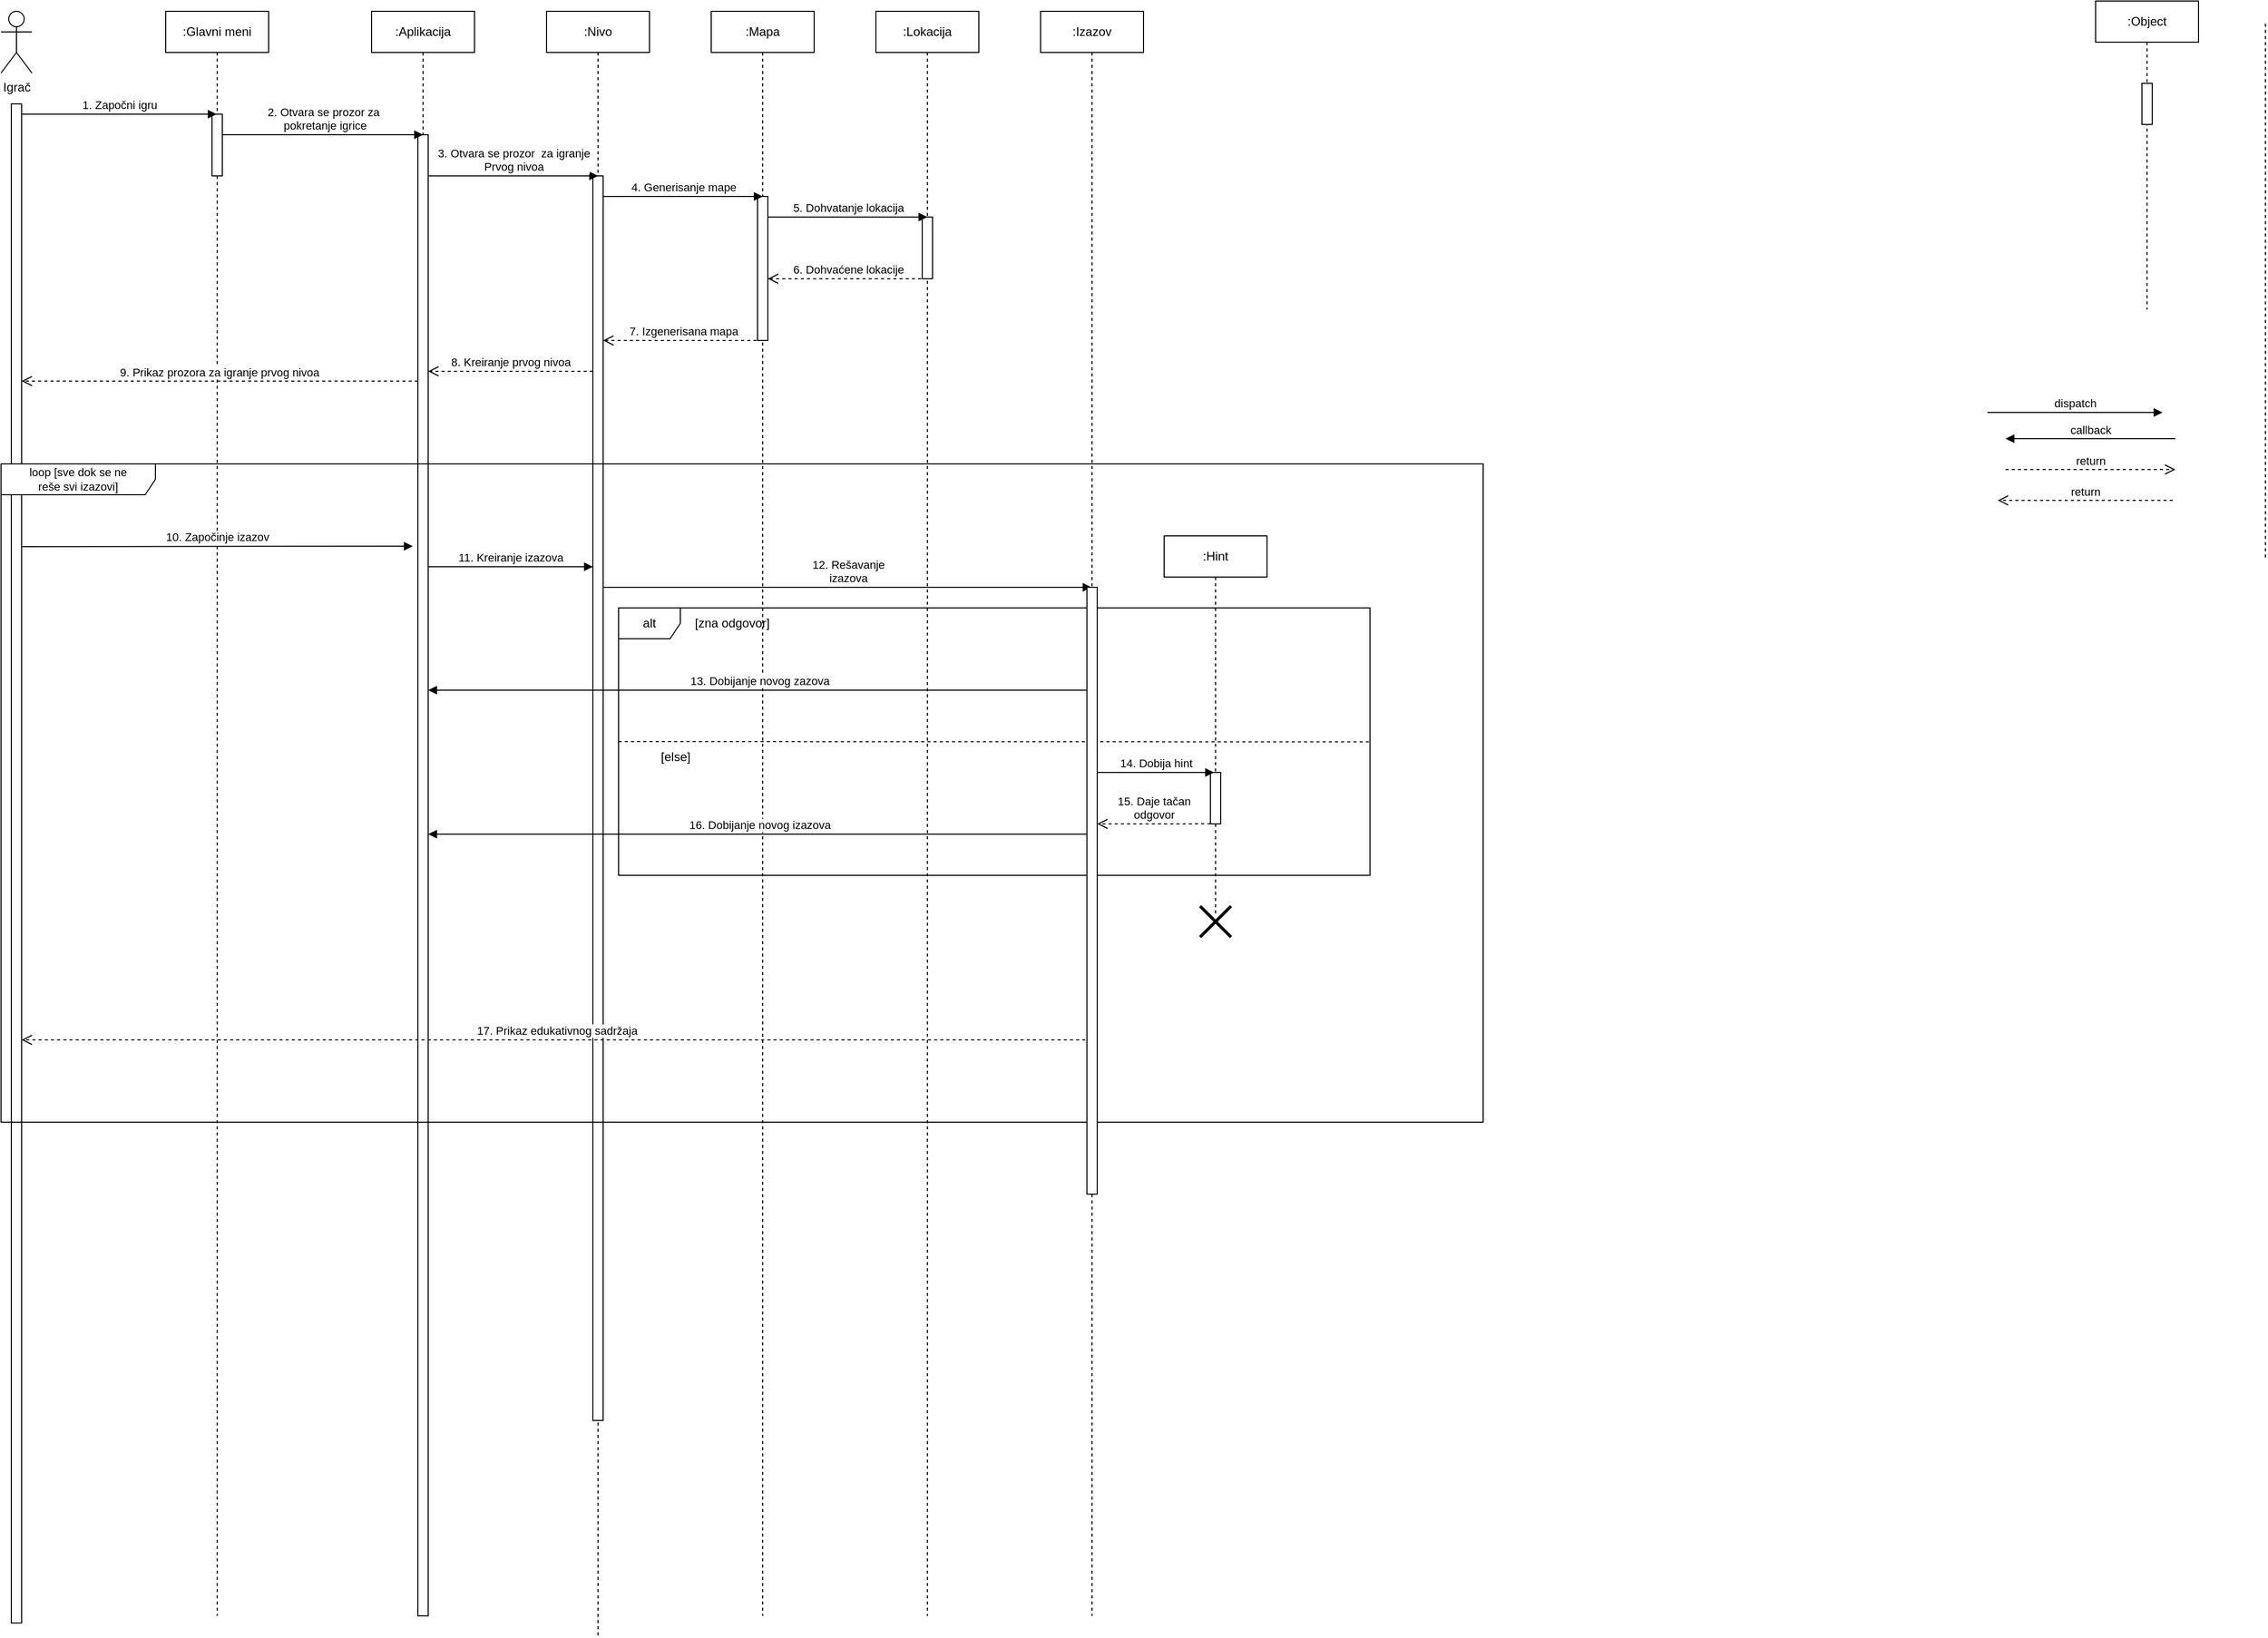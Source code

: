 <mxfile version="22.1.4" type="github">
  <diagram name="Page-1" id="2YBvvXClWsGukQMizWep">
    <mxGraphModel dx="2785" dy="1538" grid="1" gridSize="10" guides="1" tooltips="1" connect="1" arrows="1" fold="1" page="1" pageScale="1" pageWidth="850" pageHeight="1100" math="0" shadow="0">
      <root>
        <mxCell id="0" />
        <mxCell id="1" parent="0" />
        <mxCell id="hXXFAV3YxGBH0Ydvt_z7-1" value=":Object" style="shape=umlLifeline;perimeter=lifelinePerimeter;whiteSpace=wrap;html=1;container=0;dropTarget=0;collapsible=0;recursiveResize=0;outlineConnect=0;portConstraint=eastwest;newEdgeStyle={&quot;edgeStyle&quot;:&quot;elbowEdgeStyle&quot;,&quot;elbow&quot;:&quot;vertical&quot;,&quot;curved&quot;:0,&quot;rounded&quot;:0};" parent="1" vertex="1">
          <mxGeometry x="2075" y="30" width="100" height="300" as="geometry" />
        </mxCell>
        <mxCell id="hXXFAV3YxGBH0Ydvt_z7-2" value="" style="html=1;points=[];perimeter=orthogonalPerimeter;outlineConnect=0;targetShapes=umlLifeline;portConstraint=eastwest;newEdgeStyle={&quot;edgeStyle&quot;:&quot;elbowEdgeStyle&quot;,&quot;elbow&quot;:&quot;vertical&quot;,&quot;curved&quot;:0,&quot;rounded&quot;:0};" parent="hXXFAV3YxGBH0Ydvt_z7-1" vertex="1">
          <mxGeometry x="45" y="80" width="10" height="40" as="geometry" />
        </mxCell>
        <mxCell id="hXXFAV3YxGBH0Ydvt_z7-3" value="dispatch" style="html=1;verticalAlign=bottom;endArrow=block;edgeStyle=elbowEdgeStyle;elbow=vertical;curved=0;rounded=0;" parent="1" edge="1">
          <mxGeometry relative="1" as="geometry">
            <mxPoint x="1970" y="430" as="sourcePoint" />
            <Array as="points">
              <mxPoint x="2055" y="430" />
            </Array>
            <mxPoint x="2140" y="430" as="targetPoint" />
          </mxGeometry>
        </mxCell>
        <mxCell id="hXXFAV3YxGBH0Ydvt_z7-4" value="callback" style="html=1;verticalAlign=bottom;endArrow=block;edgeStyle=elbowEdgeStyle;elbow=vertical;curved=0;rounded=0;" parent="1" edge="1">
          <mxGeometry relative="1" as="geometry">
            <mxPoint x="2152.5" y="455.5" as="sourcePoint" />
            <Array as="points">
              <mxPoint x="2077.5" y="455.5" />
            </Array>
            <mxPoint x="1987.5" y="455.5" as="targetPoint" />
          </mxGeometry>
        </mxCell>
        <mxCell id="hXXFAV3YxGBH0Ydvt_z7-5" value="return" style="html=1;verticalAlign=bottom;endArrow=open;dashed=1;endSize=8;edgeStyle=elbowEdgeStyle;elbow=vertical;curved=0;rounded=0;" parent="1" edge="1">
          <mxGeometry relative="1" as="geometry">
            <mxPoint x="2152.5" y="485.5" as="targetPoint" />
            <Array as="points">
              <mxPoint x="2067.5" y="485.5" />
            </Array>
            <mxPoint x="1987.5" y="485.5" as="sourcePoint" />
          </mxGeometry>
        </mxCell>
        <mxCell id="hXXFAV3YxGBH0Ydvt_z7-6" value="return" style="html=1;verticalAlign=bottom;endArrow=open;dashed=1;endSize=8;edgeStyle=elbowEdgeStyle;elbow=vertical;curved=0;rounded=0;" parent="1" edge="1">
          <mxGeometry relative="1" as="geometry">
            <mxPoint x="1980" y="515.5" as="targetPoint" />
            <Array as="points">
              <mxPoint x="2075" y="515.5" />
            </Array>
            <mxPoint x="2150" y="515.5" as="sourcePoint" />
          </mxGeometry>
        </mxCell>
        <mxCell id="hXXFAV3YxGBH0Ydvt_z7-7" value="Igrač" style="shape=umlActor;verticalLabelPosition=bottom;verticalAlign=top;html=1;" parent="1" vertex="1">
          <mxGeometry x="40" y="40" width="30" height="60" as="geometry" />
        </mxCell>
        <mxCell id="hXXFAV3YxGBH0Ydvt_z7-11" value="" style="endArrow=none;dashed=1;html=1;rounded=0;" parent="1" edge="1">
          <mxGeometry width="50" height="50" relative="1" as="geometry">
            <mxPoint x="2240" y="571" as="sourcePoint" />
            <mxPoint x="2240" y="50" as="targetPoint" />
          </mxGeometry>
        </mxCell>
        <mxCell id="hXXFAV3YxGBH0Ydvt_z7-12" value="" style="rounded=0;whiteSpace=wrap;html=1;rotation=90;" parent="1" vertex="1">
          <mxGeometry x="-683.45" y="863.46" width="1476.93" height="10" as="geometry" />
        </mxCell>
        <mxCell id="hXXFAV3YxGBH0Ydvt_z7-16" value=":Glavni meni" style="shape=umlLifeline;perimeter=lifelinePerimeter;whiteSpace=wrap;html=1;container=0;dropTarget=0;collapsible=0;recursiveResize=0;outlineConnect=0;portConstraint=eastwest;newEdgeStyle={&quot;edgeStyle&quot;:&quot;elbowEdgeStyle&quot;,&quot;elbow&quot;:&quot;vertical&quot;,&quot;curved&quot;:0,&quot;rounded&quot;:0};" parent="1" vertex="1">
          <mxGeometry x="200" y="40" width="100" height="1560" as="geometry" />
        </mxCell>
        <mxCell id="hXXFAV3YxGBH0Ydvt_z7-17" value="" style="html=1;points=[];perimeter=orthogonalPerimeter;outlineConnect=0;targetShapes=umlLifeline;portConstraint=eastwest;newEdgeStyle={&quot;edgeStyle&quot;:&quot;elbowEdgeStyle&quot;,&quot;elbow&quot;:&quot;vertical&quot;,&quot;curved&quot;:0,&quot;rounded&quot;:0};" parent="hXXFAV3YxGBH0Ydvt_z7-16" vertex="1">
          <mxGeometry x="45" y="100" width="10" height="60" as="geometry" />
        </mxCell>
        <mxCell id="hXXFAV3YxGBH0Ydvt_z7-18" value=":Aplikacija" style="shape=umlLifeline;perimeter=lifelinePerimeter;whiteSpace=wrap;html=1;container=0;dropTarget=0;collapsible=0;recursiveResize=0;outlineConnect=0;portConstraint=eastwest;newEdgeStyle={&quot;edgeStyle&quot;:&quot;elbowEdgeStyle&quot;,&quot;elbow&quot;:&quot;vertical&quot;,&quot;curved&quot;:0,&quot;rounded&quot;:0};size=40;" parent="1" vertex="1">
          <mxGeometry x="400" y="40" width="100" height="1560" as="geometry" />
        </mxCell>
        <mxCell id="hXXFAV3YxGBH0Ydvt_z7-19" value="" style="html=1;points=[];perimeter=orthogonalPerimeter;outlineConnect=0;targetShapes=umlLifeline;portConstraint=eastwest;newEdgeStyle={&quot;edgeStyle&quot;:&quot;elbowEdgeStyle&quot;,&quot;elbow&quot;:&quot;vertical&quot;,&quot;curved&quot;:0,&quot;rounded&quot;:0};" parent="hXXFAV3YxGBH0Ydvt_z7-18" vertex="1">
          <mxGeometry x="45" y="120" width="10" height="1440" as="geometry" />
        </mxCell>
        <mxCell id="hXXFAV3YxGBH0Ydvt_z7-20" value=":Nivo" style="shape=umlLifeline;perimeter=lifelinePerimeter;whiteSpace=wrap;html=1;container=0;dropTarget=0;collapsible=0;recursiveResize=0;outlineConnect=0;portConstraint=eastwest;newEdgeStyle={&quot;edgeStyle&quot;:&quot;elbowEdgeStyle&quot;,&quot;elbow&quot;:&quot;vertical&quot;,&quot;curved&quot;:0,&quot;rounded&quot;:0};" parent="1" vertex="1">
          <mxGeometry x="570" y="40" width="100" height="1580" as="geometry" />
        </mxCell>
        <mxCell id="hXXFAV3YxGBH0Ydvt_z7-21" value="" style="html=1;points=[];perimeter=orthogonalPerimeter;outlineConnect=0;targetShapes=umlLifeline;portConstraint=eastwest;newEdgeStyle={&quot;edgeStyle&quot;:&quot;elbowEdgeStyle&quot;,&quot;elbow&quot;:&quot;vertical&quot;,&quot;curved&quot;:0,&quot;rounded&quot;:0};" parent="hXXFAV3YxGBH0Ydvt_z7-20" vertex="1">
          <mxGeometry x="45" y="160" width="10" height="1210" as="geometry" />
        </mxCell>
        <mxCell id="hXXFAV3YxGBH0Ydvt_z7-22" value="1. Započni igru" style="html=1;verticalAlign=bottom;endArrow=block;edgeStyle=elbowEdgeStyle;elbow=vertical;curved=0;rounded=0;" parent="1" target="hXXFAV3YxGBH0Ydvt_z7-16" edge="1">
          <mxGeometry relative="1" as="geometry">
            <mxPoint x="60" y="140" as="sourcePoint" />
            <Array as="points">
              <mxPoint x="145" y="140" />
            </Array>
            <mxPoint x="230" y="140" as="targetPoint" />
          </mxGeometry>
        </mxCell>
        <mxCell id="hXXFAV3YxGBH0Ydvt_z7-23" value="&lt;div&gt;2. Otvara se prozor za&lt;/div&gt;&lt;div&gt;&amp;nbsp;pokretanje igrice&lt;br&gt;&lt;/div&gt;" style="html=1;verticalAlign=bottom;endArrow=block;edgeStyle=elbowEdgeStyle;elbow=vertical;curved=0;rounded=0;" parent="1" source="hXXFAV3YxGBH0Ydvt_z7-17" edge="1">
          <mxGeometry x="0.005" relative="1" as="geometry">
            <mxPoint x="260" y="160" as="sourcePoint" />
            <Array as="points">
              <mxPoint x="365" y="160" />
            </Array>
            <mxPoint x="450" y="160" as="targetPoint" />
            <mxPoint as="offset" />
          </mxGeometry>
        </mxCell>
        <mxCell id="hXXFAV3YxGBH0Ydvt_z7-24" value=":Mapa" style="shape=umlLifeline;perimeter=lifelinePerimeter;whiteSpace=wrap;html=1;container=0;dropTarget=0;collapsible=0;recursiveResize=0;outlineConnect=0;portConstraint=eastwest;newEdgeStyle={&quot;edgeStyle&quot;:&quot;elbowEdgeStyle&quot;,&quot;elbow&quot;:&quot;vertical&quot;,&quot;curved&quot;:0,&quot;rounded&quot;:0};" parent="1" vertex="1">
          <mxGeometry x="730" y="40" width="100" height="1560" as="geometry" />
        </mxCell>
        <mxCell id="hXXFAV3YxGBH0Ydvt_z7-25" value="" style="html=1;points=[];perimeter=orthogonalPerimeter;outlineConnect=0;targetShapes=umlLifeline;portConstraint=eastwest;newEdgeStyle={&quot;edgeStyle&quot;:&quot;elbowEdgeStyle&quot;,&quot;elbow&quot;:&quot;vertical&quot;,&quot;curved&quot;:0,&quot;rounded&quot;:0};" parent="hXXFAV3YxGBH0Ydvt_z7-24" vertex="1">
          <mxGeometry x="45" y="180" width="10" height="140" as="geometry" />
        </mxCell>
        <mxCell id="hXXFAV3YxGBH0Ydvt_z7-26" value="&lt;div&gt;3. Otvara se prozor&amp;nbsp; za igranje&lt;/div&gt;&lt;div&gt;Prvog nivoa&lt;br&gt;&lt;/div&gt;" style="html=1;verticalAlign=bottom;endArrow=block;edgeStyle=elbowEdgeStyle;elbow=vertical;curved=0;rounded=0;" parent="1" source="hXXFAV3YxGBH0Ydvt_z7-19" edge="1">
          <mxGeometry x="-0.001" relative="1" as="geometry">
            <mxPoint x="460" y="200" as="sourcePoint" />
            <Array as="points" />
            <mxPoint x="620.07" y="199.86" as="targetPoint" />
            <mxPoint as="offset" />
          </mxGeometry>
        </mxCell>
        <mxCell id="hXXFAV3YxGBH0Ydvt_z7-27" value=":Lokacija" style="shape=umlLifeline;perimeter=lifelinePerimeter;whiteSpace=wrap;html=1;container=0;dropTarget=0;collapsible=0;recursiveResize=0;outlineConnect=0;portConstraint=eastwest;newEdgeStyle={&quot;edgeStyle&quot;:&quot;elbowEdgeStyle&quot;,&quot;elbow&quot;:&quot;vertical&quot;,&quot;curved&quot;:0,&quot;rounded&quot;:0};" parent="1" vertex="1">
          <mxGeometry x="890" y="40" width="100" height="1560" as="geometry" />
        </mxCell>
        <mxCell id="hXXFAV3YxGBH0Ydvt_z7-28" value="" style="html=1;points=[];perimeter=orthogonalPerimeter;outlineConnect=0;targetShapes=umlLifeline;portConstraint=eastwest;newEdgeStyle={&quot;edgeStyle&quot;:&quot;elbowEdgeStyle&quot;,&quot;elbow&quot;:&quot;vertical&quot;,&quot;curved&quot;:0,&quot;rounded&quot;:0};" parent="hXXFAV3YxGBH0Ydvt_z7-27" vertex="1">
          <mxGeometry x="45" y="200" width="10" height="60" as="geometry" />
        </mxCell>
        <mxCell id="hXXFAV3YxGBH0Ydvt_z7-29" value="4. Generisanje mape" style="html=1;verticalAlign=bottom;endArrow=block;edgeStyle=elbowEdgeStyle;elbow=vertical;curved=0;rounded=0;" parent="1" source="hXXFAV3YxGBH0Ydvt_z7-21" edge="1">
          <mxGeometry x="-0.001" relative="1" as="geometry">
            <mxPoint x="630" y="220" as="sourcePoint" />
            <Array as="points" />
            <mxPoint x="780" y="220" as="targetPoint" />
            <mxPoint as="offset" />
          </mxGeometry>
        </mxCell>
        <mxCell id="hXXFAV3YxGBH0Ydvt_z7-30" value="&lt;div&gt;5. Dohvatanje lokacija&lt;br&gt;&lt;/div&gt;" style="html=1;verticalAlign=bottom;endArrow=block;edgeStyle=elbowEdgeStyle;elbow=vertical;curved=0;rounded=0;" parent="1" source="hXXFAV3YxGBH0Ydvt_z7-25" edge="1">
          <mxGeometry x="-0.001" relative="1" as="geometry">
            <mxPoint x="790" y="240" as="sourcePoint" />
            <Array as="points" />
            <mxPoint x="940" y="240" as="targetPoint" />
            <mxPoint as="offset" />
          </mxGeometry>
        </mxCell>
        <mxCell id="7DguIUnYp568yveDQBID-1" value="9. Prikaz prozora za igranje prvog nivoa" style="html=1;verticalAlign=bottom;endArrow=open;dashed=1;endSize=8;edgeStyle=elbowEdgeStyle;elbow=vertical;curved=0;rounded=0;" edge="1" parent="1" source="hXXFAV3YxGBH0Ydvt_z7-19">
          <mxGeometry relative="1" as="geometry">
            <mxPoint x="60" y="400" as="targetPoint" />
            <Array as="points">
              <mxPoint x="365" y="399.5" />
            </Array>
            <mxPoint x="440" y="399.5" as="sourcePoint" />
          </mxGeometry>
        </mxCell>
        <mxCell id="7DguIUnYp568yveDQBID-2" value="&lt;div&gt;6. Dohvaćene lokacije&lt;/div&gt;" style="html=1;verticalAlign=bottom;endArrow=open;dashed=1;endSize=8;edgeStyle=elbowEdgeStyle;elbow=vertical;curved=0;rounded=0;" edge="1" parent="1" target="hXXFAV3YxGBH0Ydvt_z7-25">
          <mxGeometry relative="1" as="geometry">
            <mxPoint x="790" y="300" as="targetPoint" />
            <Array as="points">
              <mxPoint x="865" y="300" />
            </Array>
            <mxPoint x="940" y="300" as="sourcePoint" />
          </mxGeometry>
        </mxCell>
        <mxCell id="7DguIUnYp568yveDQBID-3" value="7. Izgenerisana mapa" style="html=1;verticalAlign=bottom;endArrow=open;dashed=1;endSize=8;edgeStyle=elbowEdgeStyle;elbow=vertical;curved=0;rounded=0;" edge="1" parent="1" target="hXXFAV3YxGBH0Ydvt_z7-21">
          <mxGeometry relative="1" as="geometry">
            <mxPoint x="630" y="360" as="targetPoint" />
            <Array as="points" />
            <mxPoint x="780" y="360" as="sourcePoint" />
          </mxGeometry>
        </mxCell>
        <mxCell id="7DguIUnYp568yveDQBID-4" value="8. Kreiranje prvog nivoa" style="html=1;verticalAlign=bottom;endArrow=open;dashed=1;endSize=8;edgeStyle=elbowEdgeStyle;elbow=vertical;curved=0;rounded=0;" edge="1" parent="1" source="hXXFAV3YxGBH0Ydvt_z7-21" target="hXXFAV3YxGBH0Ydvt_z7-19">
          <mxGeometry relative="1" as="geometry">
            <mxPoint x="460" y="390" as="targetPoint" />
            <Array as="points">
              <mxPoint x="545" y="390" />
            </Array>
            <mxPoint x="620" y="390" as="sourcePoint" />
          </mxGeometry>
        </mxCell>
        <mxCell id="7DguIUnYp568yveDQBID-6" value="&lt;div style=&quot;font-size: 11px;&quot;&gt;&lt;font style=&quot;font-size: 11px;&quot;&gt;loop [sve dok se ne&lt;/font&gt;&lt;/div&gt;&lt;div style=&quot;font-size: 11px;&quot;&gt;&lt;font style=&quot;font-size: 11px;&quot;&gt;reše svi izazovi]&lt;br&gt;&lt;/font&gt;&lt;/div&gt;" style="shape=umlFrame;whiteSpace=wrap;html=1;pointerEvents=0;width=150;height=30;" vertex="1" parent="1">
          <mxGeometry x="40" y="480" width="1440" height="640" as="geometry" />
        </mxCell>
        <mxCell id="7DguIUnYp568yveDQBID-7" value="10. Započinje izazov" style="html=1;verticalAlign=bottom;endArrow=block;edgeStyle=elbowEdgeStyle;elbow=vertical;curved=0;rounded=0;exitX=0.313;exitY=0.001;exitDx=0;exitDy=0;exitPerimeter=0;" edge="1" parent="1">
          <mxGeometry relative="1" as="geometry">
            <mxPoint x="60.005" y="560.473" as="sourcePoint" />
            <Array as="points">
              <mxPoint x="335" y="560" />
            </Array>
            <mxPoint x="440" y="560" as="targetPoint" />
          </mxGeometry>
        </mxCell>
        <mxCell id="7DguIUnYp568yveDQBID-8" value="&lt;div&gt;11. Kreiranje izazova&lt;/div&gt;" style="html=1;verticalAlign=bottom;endArrow=block;edgeStyle=elbowEdgeStyle;elbow=vertical;curved=0;rounded=0;" edge="1" parent="1" source="hXXFAV3YxGBH0Ydvt_z7-19" target="hXXFAV3YxGBH0Ydvt_z7-21">
          <mxGeometry relative="1" as="geometry">
            <mxPoint x="460" y="580" as="sourcePoint" />
            <Array as="points">
              <mxPoint x="545" y="580" />
            </Array>
            <mxPoint x="610" y="580" as="targetPoint" />
          </mxGeometry>
        </mxCell>
        <mxCell id="7DguIUnYp568yveDQBID-10" value="&lt;div&gt;12. Rešavanje&lt;/div&gt;&lt;div&gt;izazova&lt;br&gt;&lt;/div&gt;" style="html=1;verticalAlign=bottom;endArrow=block;edgeStyle=elbowEdgeStyle;elbow=vertical;curved=0;rounded=0;" edge="1" parent="1" source="hXXFAV3YxGBH0Ydvt_z7-21" target="7DguIUnYp568yveDQBID-27">
          <mxGeometry relative="1" as="geometry">
            <mxPoint x="630" y="600" as="sourcePoint" />
            <Array as="points">
              <mxPoint x="690" y="600" />
            </Array>
            <mxPoint x="775" y="600" as="targetPoint" />
          </mxGeometry>
        </mxCell>
        <mxCell id="7DguIUnYp568yveDQBID-11" value="17. Prikaz edukativnog sadržaja" style="html=1;verticalAlign=bottom;endArrow=open;dashed=1;endSize=8;edgeStyle=elbowEdgeStyle;elbow=vertical;curved=0;rounded=0;" edge="1" parent="1" source="7DguIUnYp568yveDQBID-27">
          <mxGeometry relative="1" as="geometry">
            <mxPoint x="60" y="1040" as="targetPoint" />
            <Array as="points">
              <mxPoint x="695" y="1040" />
            </Array>
            <mxPoint x="775" y="1040" as="sourcePoint" />
          </mxGeometry>
        </mxCell>
        <mxCell id="7DguIUnYp568yveDQBID-13" value=":Hint" style="shape=umlLifeline;perimeter=lifelinePerimeter;whiteSpace=wrap;html=1;container=0;dropTarget=0;collapsible=0;recursiveResize=0;outlineConnect=0;portConstraint=eastwest;newEdgeStyle={&quot;edgeStyle&quot;:&quot;elbowEdgeStyle&quot;,&quot;elbow&quot;:&quot;vertical&quot;,&quot;curved&quot;:0,&quot;rounded&quot;:0};" vertex="1" parent="1">
          <mxGeometry x="1170" y="550" width="100" height="370" as="geometry" />
        </mxCell>
        <mxCell id="7DguIUnYp568yveDQBID-14" value="" style="html=1;points=[];perimeter=orthogonalPerimeter;outlineConnect=0;targetShapes=umlLifeline;portConstraint=eastwest;newEdgeStyle={&quot;edgeStyle&quot;:&quot;elbowEdgeStyle&quot;,&quot;elbow&quot;:&quot;vertical&quot;,&quot;curved&quot;:0,&quot;rounded&quot;:0};" vertex="1" parent="7DguIUnYp568yveDQBID-13">
          <mxGeometry x="45" y="230" width="10" height="50" as="geometry" />
        </mxCell>
        <mxCell id="7DguIUnYp568yveDQBID-15" value="alt" style="shape=umlFrame;whiteSpace=wrap;html=1;pointerEvents=0;" vertex="1" parent="1">
          <mxGeometry x="640" y="620" width="730" height="260" as="geometry" />
        </mxCell>
        <mxCell id="7DguIUnYp568yveDQBID-17" value="" style="endArrow=none;dashed=1;html=1;rounded=0;entryX=1.002;entryY=0.501;entryDx=0;entryDy=0;entryPerimeter=0;exitX=0;exitY=0.5;exitDx=0;exitDy=0;exitPerimeter=0;" edge="1" parent="1" source="7DguIUnYp568yveDQBID-15" target="7DguIUnYp568yveDQBID-15">
          <mxGeometry width="50" height="50" relative="1" as="geometry">
            <mxPoint x="650" y="740" as="sourcePoint" />
            <mxPoint x="890" y="740" as="targetPoint" />
          </mxGeometry>
        </mxCell>
        <mxCell id="7DguIUnYp568yveDQBID-19" value="[else]" style="text;html=1;align=center;verticalAlign=middle;resizable=0;points=[];autosize=1;strokeColor=none;fillColor=none;" vertex="1" parent="1">
          <mxGeometry x="670" y="750" width="50" height="30" as="geometry" />
        </mxCell>
        <mxCell id="7DguIUnYp568yveDQBID-20" value="[zna odgovor]" style="text;html=1;align=center;verticalAlign=middle;resizable=0;points=[];autosize=1;strokeColor=none;fillColor=none;" vertex="1" parent="1">
          <mxGeometry x="700" y="620" width="100" height="30" as="geometry" />
        </mxCell>
        <mxCell id="7DguIUnYp568yveDQBID-21" value="&lt;div&gt;13. Dobijanje novog zazova&lt;br&gt;&lt;/div&gt;" style="html=1;verticalAlign=bottom;endArrow=block;edgeStyle=elbowEdgeStyle;elbow=vertical;curved=0;rounded=0;" edge="1" parent="1" source="7DguIUnYp568yveDQBID-27" target="hXXFAV3YxGBH0Ydvt_z7-19">
          <mxGeometry relative="1" as="geometry">
            <mxPoint x="775" y="700" as="sourcePoint" />
            <Array as="points">
              <mxPoint x="700" y="700" />
            </Array>
            <mxPoint x="630" y="700" as="targetPoint" />
          </mxGeometry>
        </mxCell>
        <mxCell id="7DguIUnYp568yveDQBID-23" value="&lt;div&gt;14. Dobija hint&lt;/div&gt;" style="html=1;verticalAlign=bottom;endArrow=block;edgeStyle=elbowEdgeStyle;elbow=vertical;curved=0;rounded=0;" edge="1" parent="1" source="7DguIUnYp568yveDQBID-28">
          <mxGeometry relative="1" as="geometry">
            <mxPoint x="1140" y="780" as="sourcePoint" />
            <Array as="points">
              <mxPoint x="1218.48" y="780" />
            </Array>
            <mxPoint x="1218" y="780" as="targetPoint" />
          </mxGeometry>
        </mxCell>
        <mxCell id="7DguIUnYp568yveDQBID-24" value="&lt;div&gt;15. Daje tačan&lt;/div&gt;&lt;div&gt;odgovor&lt;br&gt;&lt;/div&gt;" style="html=1;verticalAlign=bottom;endArrow=open;dashed=1;endSize=8;edgeStyle=elbowEdgeStyle;elbow=vertical;curved=0;rounded=0;" edge="1" parent="1" target="7DguIUnYp568yveDQBID-28">
          <mxGeometry relative="1" as="geometry">
            <mxPoint x="1110" y="829.63" as="targetPoint" />
            <Array as="points" />
            <mxPoint x="1215.0" y="829.926" as="sourcePoint" />
          </mxGeometry>
        </mxCell>
        <mxCell id="7DguIUnYp568yveDQBID-25" value="&lt;div&gt;16. Dobijanje novog izazova&lt;br&gt;&lt;/div&gt;" style="html=1;verticalAlign=bottom;endArrow=block;edgeStyle=elbowEdgeStyle;elbow=vertical;curved=0;rounded=0;" edge="1" parent="1" source="7DguIUnYp568yveDQBID-27" target="hXXFAV3YxGBH0Ydvt_z7-19">
          <mxGeometry relative="1" as="geometry">
            <mxPoint x="775" y="840" as="sourcePoint" />
            <Array as="points">
              <mxPoint x="700" y="840" />
            </Array>
            <mxPoint x="625" y="840" as="targetPoint" />
          </mxGeometry>
        </mxCell>
        <mxCell id="7DguIUnYp568yveDQBID-26" value="" style="shape=umlDestroy;whiteSpace=wrap;html=1;strokeWidth=3;targetShapes=umlLifeline;" vertex="1" parent="1">
          <mxGeometry x="1205" y="910" width="30" height="30" as="geometry" />
        </mxCell>
        <mxCell id="7DguIUnYp568yveDQBID-27" value=":Izazov" style="shape=umlLifeline;perimeter=lifelinePerimeter;whiteSpace=wrap;html=1;container=0;dropTarget=0;collapsible=0;recursiveResize=0;outlineConnect=0;portConstraint=eastwest;newEdgeStyle={&quot;edgeStyle&quot;:&quot;elbowEdgeStyle&quot;,&quot;elbow&quot;:&quot;vertical&quot;,&quot;curved&quot;:0,&quot;rounded&quot;:0};" vertex="1" parent="1">
          <mxGeometry x="1050" y="40" width="100" height="1560" as="geometry" />
        </mxCell>
        <mxCell id="7DguIUnYp568yveDQBID-28" value="" style="html=1;points=[];perimeter=orthogonalPerimeter;outlineConnect=0;targetShapes=umlLifeline;portConstraint=eastwest;newEdgeStyle={&quot;edgeStyle&quot;:&quot;elbowEdgeStyle&quot;,&quot;elbow&quot;:&quot;vertical&quot;,&quot;curved&quot;:0,&quot;rounded&quot;:0};" vertex="1" parent="7DguIUnYp568yveDQBID-27">
          <mxGeometry x="45" y="560" width="10" height="590" as="geometry" />
        </mxCell>
      </root>
    </mxGraphModel>
  </diagram>
</mxfile>
